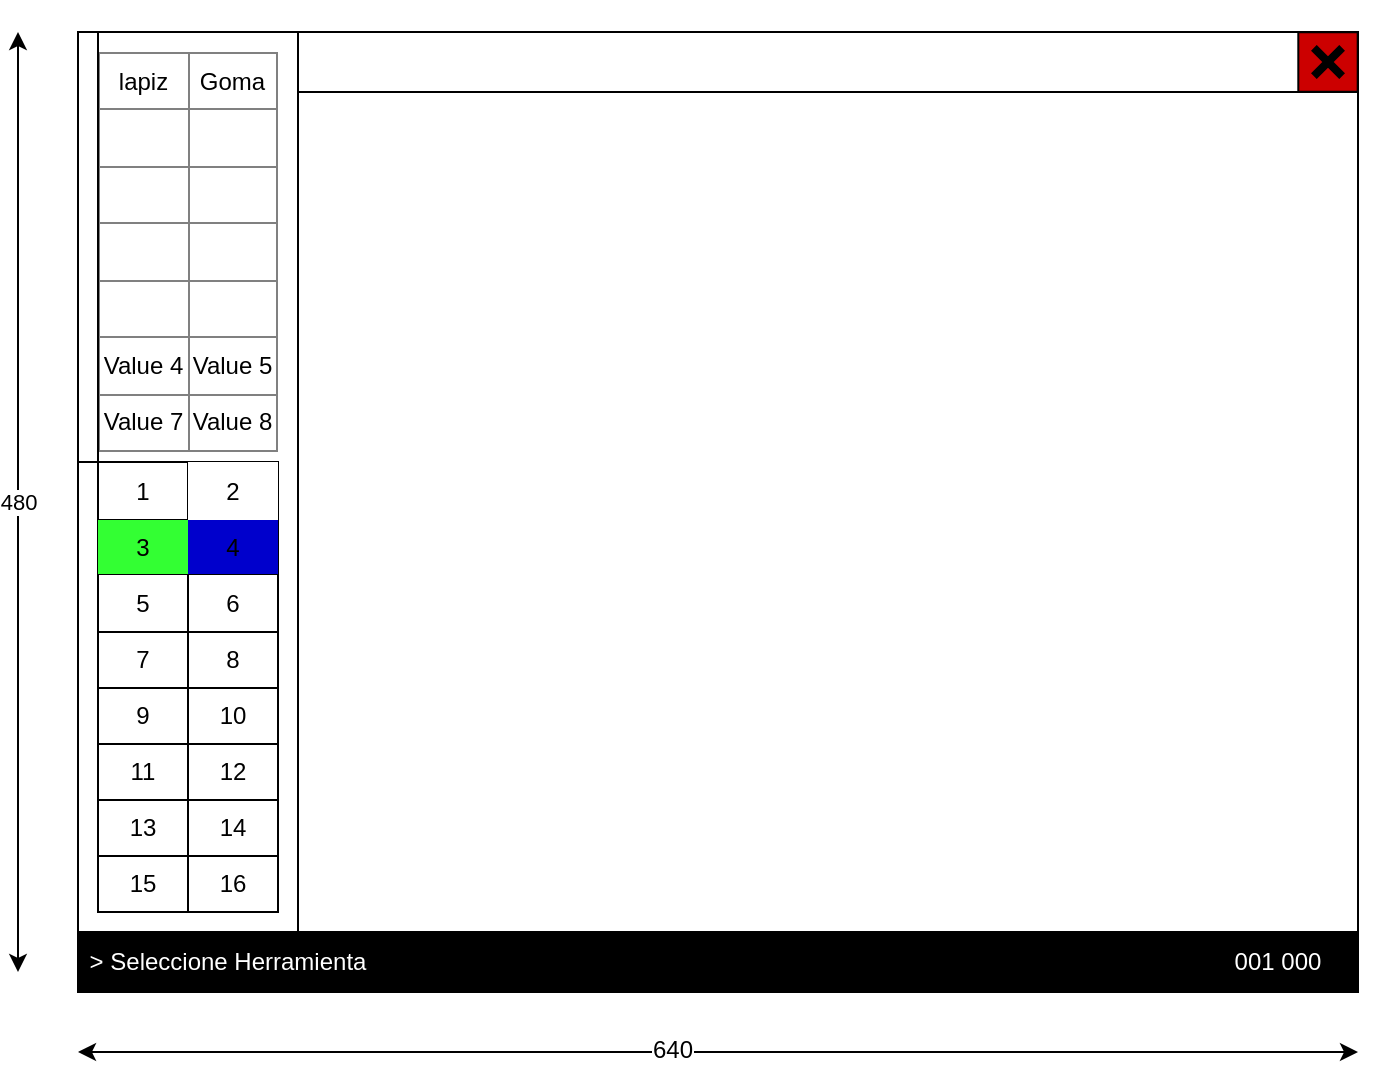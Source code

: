 <mxfile version="14.6.13" type="github">
  <diagram id="vnupTKT_s7-oRU77ES_9" name="Page-1">
    <mxGraphModel dx="2748" dy="1156" grid="1" gridSize="10" guides="1" tooltips="1" connect="1" arrows="1" fold="1" page="1" pageScale="1" pageWidth="827" pageHeight="1169" math="0" shadow="0">
      <root>
        <mxCell id="0" />
        <mxCell id="1" parent="0" />
        <mxCell id="NzL9fyNju561TQUgWMmM-1" value="" style="rounded=0;whiteSpace=wrap;html=1;" parent="1" vertex="1">
          <mxGeometry x="100" y="20" width="640" height="480" as="geometry" />
        </mxCell>
        <mxCell id="NzL9fyNju561TQUgWMmM-2" value="" style="endArrow=classic;startArrow=classic;html=1;" parent="1" edge="1">
          <mxGeometry width="50" height="50" relative="1" as="geometry">
            <mxPoint x="100" y="530" as="sourcePoint" />
            <mxPoint x="740" y="530" as="targetPoint" />
          </mxGeometry>
        </mxCell>
        <mxCell id="NzL9fyNju561TQUgWMmM-3" value="640" style="text;html=1;align=center;verticalAlign=middle;resizable=0;points=[];;labelBackgroundColor=#ffffff;" parent="NzL9fyNju561TQUgWMmM-2" vertex="1" connectable="0">
          <mxGeometry x="-0.073" y="1" relative="1" as="geometry">
            <mxPoint as="offset" />
          </mxGeometry>
        </mxCell>
        <mxCell id="NzL9fyNju561TQUgWMmM-4" value="480" style="endArrow=classic;startArrow=classic;html=1;" parent="1" edge="1">
          <mxGeometry width="50" height="50" relative="1" as="geometry">
            <mxPoint x="70" y="490" as="sourcePoint" />
            <mxPoint x="70" y="20" as="targetPoint" />
          </mxGeometry>
        </mxCell>
        <mxCell id="NzL9fyNju561TQUgWMmM-5" value="" style="rounded=0;whiteSpace=wrap;html=1;strokeColor=#000000;fillColor=#000000;" parent="1" vertex="1">
          <mxGeometry x="100" y="470" width="640" height="30" as="geometry" />
        </mxCell>
        <mxCell id="NzL9fyNju561TQUgWMmM-6" value="001 000" style="text;html=1;strokeColor=none;fillColor=none;align=center;verticalAlign=middle;whiteSpace=wrap;rounded=0;fontColor=#FFFFFF;" parent="1" vertex="1">
          <mxGeometry x="660" y="475" width="80" height="20" as="geometry" />
        </mxCell>
        <mxCell id="NzL9fyNju561TQUgWMmM-7" value="&amp;gt; Seleccione Herramienta" style="text;html=1;strokeColor=none;fillColor=none;align=center;verticalAlign=middle;whiteSpace=wrap;rounded=0;fontColor=#FFFFFF;" parent="1" vertex="1">
          <mxGeometry x="100" y="475" width="150" height="20" as="geometry" />
        </mxCell>
        <mxCell id="NzL9fyNju561TQUgWMmM-8" value="" style="rounded=0;whiteSpace=wrap;html=1;strokeColor=#000000;fillColor=#FFFFFF;fontColor=#FFFFFF;" parent="1" vertex="1">
          <mxGeometry x="100" y="20" width="110" height="450" as="geometry" />
        </mxCell>
        <mxCell id="NzL9fyNju561TQUgWMmM-9" value="" style="rounded=0;whiteSpace=wrap;html=1;strokeColor=#000000;fillColor=#FFFFFF;fontColor=#FFFFFF;" parent="1" vertex="1">
          <mxGeometry x="210" y="20" width="530" height="30" as="geometry" />
        </mxCell>
        <mxCell id="NzL9fyNju561TQUgWMmM-11" value="" style="shape=mxgraph.bpmn.shape;html=1;verticalLabelPosition=bottom;labelBackgroundColor=#ffffff;verticalAlign=top;align=center;perimeter=rhombusPerimeter;background=gateway;outlineConnect=0;outline=none;symbol=parallelGw;strokeColor=#000000;fillColor=#CC0000;fontColor=#FFFFFF;rotation=45;" parent="1" vertex="1">
          <mxGeometry x="704" y="14" width="42" height="42" as="geometry" />
        </mxCell>
        <mxCell id="NzL9fyNju561TQUgWMmM-13" value="&lt;table border=&quot;1&quot; width=&quot;100%&quot; style=&quot;width: 100% ; height: 100% ; border-collapse: collapse&quot;&gt;&lt;tbody&gt;&lt;tr&gt;&lt;td align=&quot;center&quot;&gt;lapiz&lt;/td&gt;&lt;td align=&quot;center&quot;&gt;Goma&lt;/td&gt;&lt;/tr&gt;&lt;tr&gt;&lt;td&gt;&lt;br&gt;&lt;/td&gt;&lt;td&gt;&lt;br&gt;&lt;/td&gt;&lt;/tr&gt;&lt;tr&gt;&lt;td&gt;&lt;br&gt;&lt;/td&gt;&lt;td&gt;&lt;br&gt;&lt;/td&gt;&lt;/tr&gt;&lt;tr&gt;&lt;td&gt;&lt;br&gt;&lt;/td&gt;&lt;td&gt;&lt;br&gt;&lt;/td&gt;&lt;/tr&gt;&lt;tr&gt;&lt;td&gt;&lt;br&gt;&lt;/td&gt;&lt;td&gt;&lt;br&gt;&lt;/td&gt;&lt;/tr&gt;&lt;tr&gt;&lt;td align=&quot;center&quot;&gt;Value 4&lt;/td&gt;&lt;td align=&quot;center&quot;&gt;Value 5&lt;/td&gt;&lt;/tr&gt;&lt;tr&gt;&lt;td align=&quot;center&quot;&gt;Value 7&lt;/td&gt;&lt;td align=&quot;center&quot;&gt;Value 8&lt;/td&gt;&lt;/tr&gt;&lt;/tbody&gt;&lt;/table&gt;" style="text;html=1;strokeColor=none;fillColor=none;overflow=fill;fontColor=#000000;" parent="1" vertex="1">
          <mxGeometry x="110" y="30" width="90" height="200" as="geometry" />
        </mxCell>
        <mxCell id="YWCkM9Tn2oEFoX5e-vl0-1" value="" style="shape=table;html=1;whiteSpace=wrap;startSize=0;container=1;collapsible=0;childLayout=tableLayout;" parent="1" vertex="1">
          <mxGeometry x="110" y="235" width="90" height="225" as="geometry" />
        </mxCell>
        <mxCell id="YWCkM9Tn2oEFoX5e-vl0-2" value="" style="shape=partialRectangle;html=1;whiteSpace=wrap;collapsible=0;dropTarget=0;pointerEvents=0;fillColor=none;top=0;left=0;bottom=0;right=0;points=[[0,0.5],[1,0.5]];portConstraint=eastwest;" parent="YWCkM9Tn2oEFoX5e-vl0-1" vertex="1">
          <mxGeometry width="90" height="29" as="geometry" />
        </mxCell>
        <mxCell id="YWCkM9Tn2oEFoX5e-vl0-3" value="1" style="shape=partialRectangle;html=1;whiteSpace=wrap;connectable=0;overflow=hidden;top=0;left=0;bottom=0;right=0;fillColor=none;" parent="YWCkM9Tn2oEFoX5e-vl0-2" vertex="1">
          <mxGeometry width="45" height="29" as="geometry" />
        </mxCell>
        <mxCell id="YWCkM9Tn2oEFoX5e-vl0-4" value="2" style="shape=partialRectangle;html=1;whiteSpace=wrap;connectable=0;overflow=hidden;top=0;left=0;bottom=0;right=0;fillColor=#FFFFFF;" parent="YWCkM9Tn2oEFoX5e-vl0-2" vertex="1">
          <mxGeometry x="45" width="45" height="29" as="geometry" />
        </mxCell>
        <mxCell id="YWCkM9Tn2oEFoX5e-vl0-5" value="" style="shape=partialRectangle;html=1;whiteSpace=wrap;collapsible=0;dropTarget=0;pointerEvents=0;fillColor=none;top=0;left=0;bottom=0;right=0;points=[[0,0.5],[1,0.5]];portConstraint=eastwest;" parent="YWCkM9Tn2oEFoX5e-vl0-1" vertex="1">
          <mxGeometry y="29" width="90" height="27" as="geometry" />
        </mxCell>
        <mxCell id="YWCkM9Tn2oEFoX5e-vl0-6" value="3" style="shape=partialRectangle;html=1;whiteSpace=wrap;connectable=0;overflow=hidden;top=0;left=0;bottom=0;right=0;fillColor=#33FF33;" parent="YWCkM9Tn2oEFoX5e-vl0-5" vertex="1">
          <mxGeometry width="45" height="27" as="geometry" />
        </mxCell>
        <mxCell id="YWCkM9Tn2oEFoX5e-vl0-7" value="4" style="shape=partialRectangle;html=1;whiteSpace=wrap;connectable=0;overflow=hidden;top=0;left=0;bottom=0;right=0;fillColor=#0000CC;" parent="YWCkM9Tn2oEFoX5e-vl0-5" vertex="1">
          <mxGeometry x="45" width="45" height="27" as="geometry" />
        </mxCell>
        <mxCell id="YWCkM9Tn2oEFoX5e-vl0-8" value="" style="shape=partialRectangle;html=1;whiteSpace=wrap;collapsible=0;dropTarget=0;pointerEvents=0;fillColor=none;top=0;left=0;bottom=0;right=0;points=[[0,0.5],[1,0.5]];portConstraint=eastwest;" parent="YWCkM9Tn2oEFoX5e-vl0-1" vertex="1">
          <mxGeometry y="56" width="90" height="29" as="geometry" />
        </mxCell>
        <mxCell id="YWCkM9Tn2oEFoX5e-vl0-9" value="5" style="shape=partialRectangle;html=1;whiteSpace=wrap;connectable=0;overflow=hidden;fillColor=none;top=0;left=0;bottom=0;right=0;" parent="YWCkM9Tn2oEFoX5e-vl0-8" vertex="1">
          <mxGeometry width="45" height="29" as="geometry" />
        </mxCell>
        <mxCell id="YWCkM9Tn2oEFoX5e-vl0-10" value="6" style="shape=partialRectangle;html=1;whiteSpace=wrap;connectable=0;overflow=hidden;fillColor=none;top=0;left=0;bottom=0;right=0;" parent="YWCkM9Tn2oEFoX5e-vl0-8" vertex="1">
          <mxGeometry x="45" width="45" height="29" as="geometry" />
        </mxCell>
        <mxCell id="YWCkM9Tn2oEFoX5e-vl0-11" value="" style="shape=partialRectangle;html=1;whiteSpace=wrap;collapsible=0;dropTarget=0;pointerEvents=0;fillColor=none;top=0;left=0;bottom=0;right=0;points=[[0,0.5],[1,0.5]];portConstraint=eastwest;" parent="YWCkM9Tn2oEFoX5e-vl0-1" vertex="1">
          <mxGeometry y="85" width="90" height="28" as="geometry" />
        </mxCell>
        <mxCell id="YWCkM9Tn2oEFoX5e-vl0-12" value="7" style="shape=partialRectangle;html=1;whiteSpace=wrap;connectable=0;overflow=hidden;fillColor=none;top=0;left=0;bottom=0;right=0;" parent="YWCkM9Tn2oEFoX5e-vl0-11" vertex="1">
          <mxGeometry width="45" height="28" as="geometry" />
        </mxCell>
        <mxCell id="YWCkM9Tn2oEFoX5e-vl0-13" value="8" style="shape=partialRectangle;html=1;whiteSpace=wrap;connectable=0;overflow=hidden;fillColor=none;top=0;left=0;bottom=0;right=0;" parent="YWCkM9Tn2oEFoX5e-vl0-11" vertex="1">
          <mxGeometry x="45" width="45" height="28" as="geometry" />
        </mxCell>
        <mxCell id="YWCkM9Tn2oEFoX5e-vl0-14" value="" style="shape=partialRectangle;html=1;whiteSpace=wrap;collapsible=0;dropTarget=0;pointerEvents=0;fillColor=none;top=0;left=0;bottom=0;right=0;points=[[0,0.5],[1,0.5]];portConstraint=eastwest;" parent="YWCkM9Tn2oEFoX5e-vl0-1" vertex="1">
          <mxGeometry y="113" width="90" height="28" as="geometry" />
        </mxCell>
        <mxCell id="YWCkM9Tn2oEFoX5e-vl0-15" value="9" style="shape=partialRectangle;html=1;whiteSpace=wrap;connectable=0;overflow=hidden;fillColor=none;top=0;left=0;bottom=0;right=0;" parent="YWCkM9Tn2oEFoX5e-vl0-14" vertex="1">
          <mxGeometry width="45" height="28" as="geometry" />
        </mxCell>
        <mxCell id="YWCkM9Tn2oEFoX5e-vl0-16" value="10" style="shape=partialRectangle;html=1;whiteSpace=wrap;connectable=0;overflow=hidden;fillColor=none;top=0;left=0;bottom=0;right=0;" parent="YWCkM9Tn2oEFoX5e-vl0-14" vertex="1">
          <mxGeometry x="45" width="45" height="28" as="geometry" />
        </mxCell>
        <mxCell id="YWCkM9Tn2oEFoX5e-vl0-17" value="" style="shape=partialRectangle;html=1;whiteSpace=wrap;collapsible=0;dropTarget=0;pointerEvents=0;fillColor=none;top=0;left=0;bottom=0;right=0;points=[[0,0.5],[1,0.5]];portConstraint=eastwest;" parent="YWCkM9Tn2oEFoX5e-vl0-1" vertex="1">
          <mxGeometry y="141" width="90" height="28" as="geometry" />
        </mxCell>
        <mxCell id="YWCkM9Tn2oEFoX5e-vl0-18" value="11" style="shape=partialRectangle;html=1;whiteSpace=wrap;connectable=0;overflow=hidden;fillColor=none;top=0;left=0;bottom=0;right=0;" parent="YWCkM9Tn2oEFoX5e-vl0-17" vertex="1">
          <mxGeometry width="45" height="28" as="geometry" />
        </mxCell>
        <mxCell id="YWCkM9Tn2oEFoX5e-vl0-19" value="12" style="shape=partialRectangle;html=1;whiteSpace=wrap;connectable=0;overflow=hidden;fillColor=none;top=0;left=0;bottom=0;right=0;" parent="YWCkM9Tn2oEFoX5e-vl0-17" vertex="1">
          <mxGeometry x="45" width="45" height="28" as="geometry" />
        </mxCell>
        <mxCell id="YWCkM9Tn2oEFoX5e-vl0-20" value="" style="shape=partialRectangle;html=1;whiteSpace=wrap;collapsible=0;dropTarget=0;pointerEvents=0;fillColor=none;top=0;left=0;bottom=0;right=0;points=[[0,0.5],[1,0.5]];portConstraint=eastwest;" parent="YWCkM9Tn2oEFoX5e-vl0-1" vertex="1">
          <mxGeometry y="169" width="90" height="28" as="geometry" />
        </mxCell>
        <mxCell id="YWCkM9Tn2oEFoX5e-vl0-21" value="13" style="shape=partialRectangle;html=1;whiteSpace=wrap;connectable=0;overflow=hidden;fillColor=none;top=0;left=0;bottom=0;right=0;" parent="YWCkM9Tn2oEFoX5e-vl0-20" vertex="1">
          <mxGeometry width="45" height="28" as="geometry" />
        </mxCell>
        <mxCell id="YWCkM9Tn2oEFoX5e-vl0-22" value="14" style="shape=partialRectangle;html=1;whiteSpace=wrap;connectable=0;overflow=hidden;fillColor=none;top=0;left=0;bottom=0;right=0;" parent="YWCkM9Tn2oEFoX5e-vl0-20" vertex="1">
          <mxGeometry x="45" width="45" height="28" as="geometry" />
        </mxCell>
        <mxCell id="YWCkM9Tn2oEFoX5e-vl0-23" value="" style="shape=partialRectangle;html=1;whiteSpace=wrap;collapsible=0;dropTarget=0;pointerEvents=0;fillColor=none;top=0;left=0;bottom=0;right=0;points=[[0,0.5],[1,0.5]];portConstraint=eastwest;" parent="YWCkM9Tn2oEFoX5e-vl0-1" vertex="1">
          <mxGeometry y="197" width="90" height="28" as="geometry" />
        </mxCell>
        <mxCell id="YWCkM9Tn2oEFoX5e-vl0-24" value="15" style="shape=partialRectangle;html=1;whiteSpace=wrap;connectable=0;overflow=hidden;fillColor=none;top=0;left=0;bottom=0;right=0;" parent="YWCkM9Tn2oEFoX5e-vl0-23" vertex="1">
          <mxGeometry width="45" height="28" as="geometry" />
        </mxCell>
        <mxCell id="YWCkM9Tn2oEFoX5e-vl0-25" value="16" style="shape=partialRectangle;html=1;whiteSpace=wrap;connectable=0;overflow=hidden;fillColor=none;top=0;left=0;bottom=0;right=0;" parent="YWCkM9Tn2oEFoX5e-vl0-23" vertex="1">
          <mxGeometry x="45" width="45" height="28" as="geometry" />
        </mxCell>
        <mxCell id="fJ8GcN-Jv086YbNyf1OU-1" value="" style="rounded=0;whiteSpace=wrap;html=1;fillColor=none;" vertex="1" parent="1">
          <mxGeometry x="100" y="20" width="10" height="215" as="geometry" />
        </mxCell>
      </root>
    </mxGraphModel>
  </diagram>
</mxfile>
